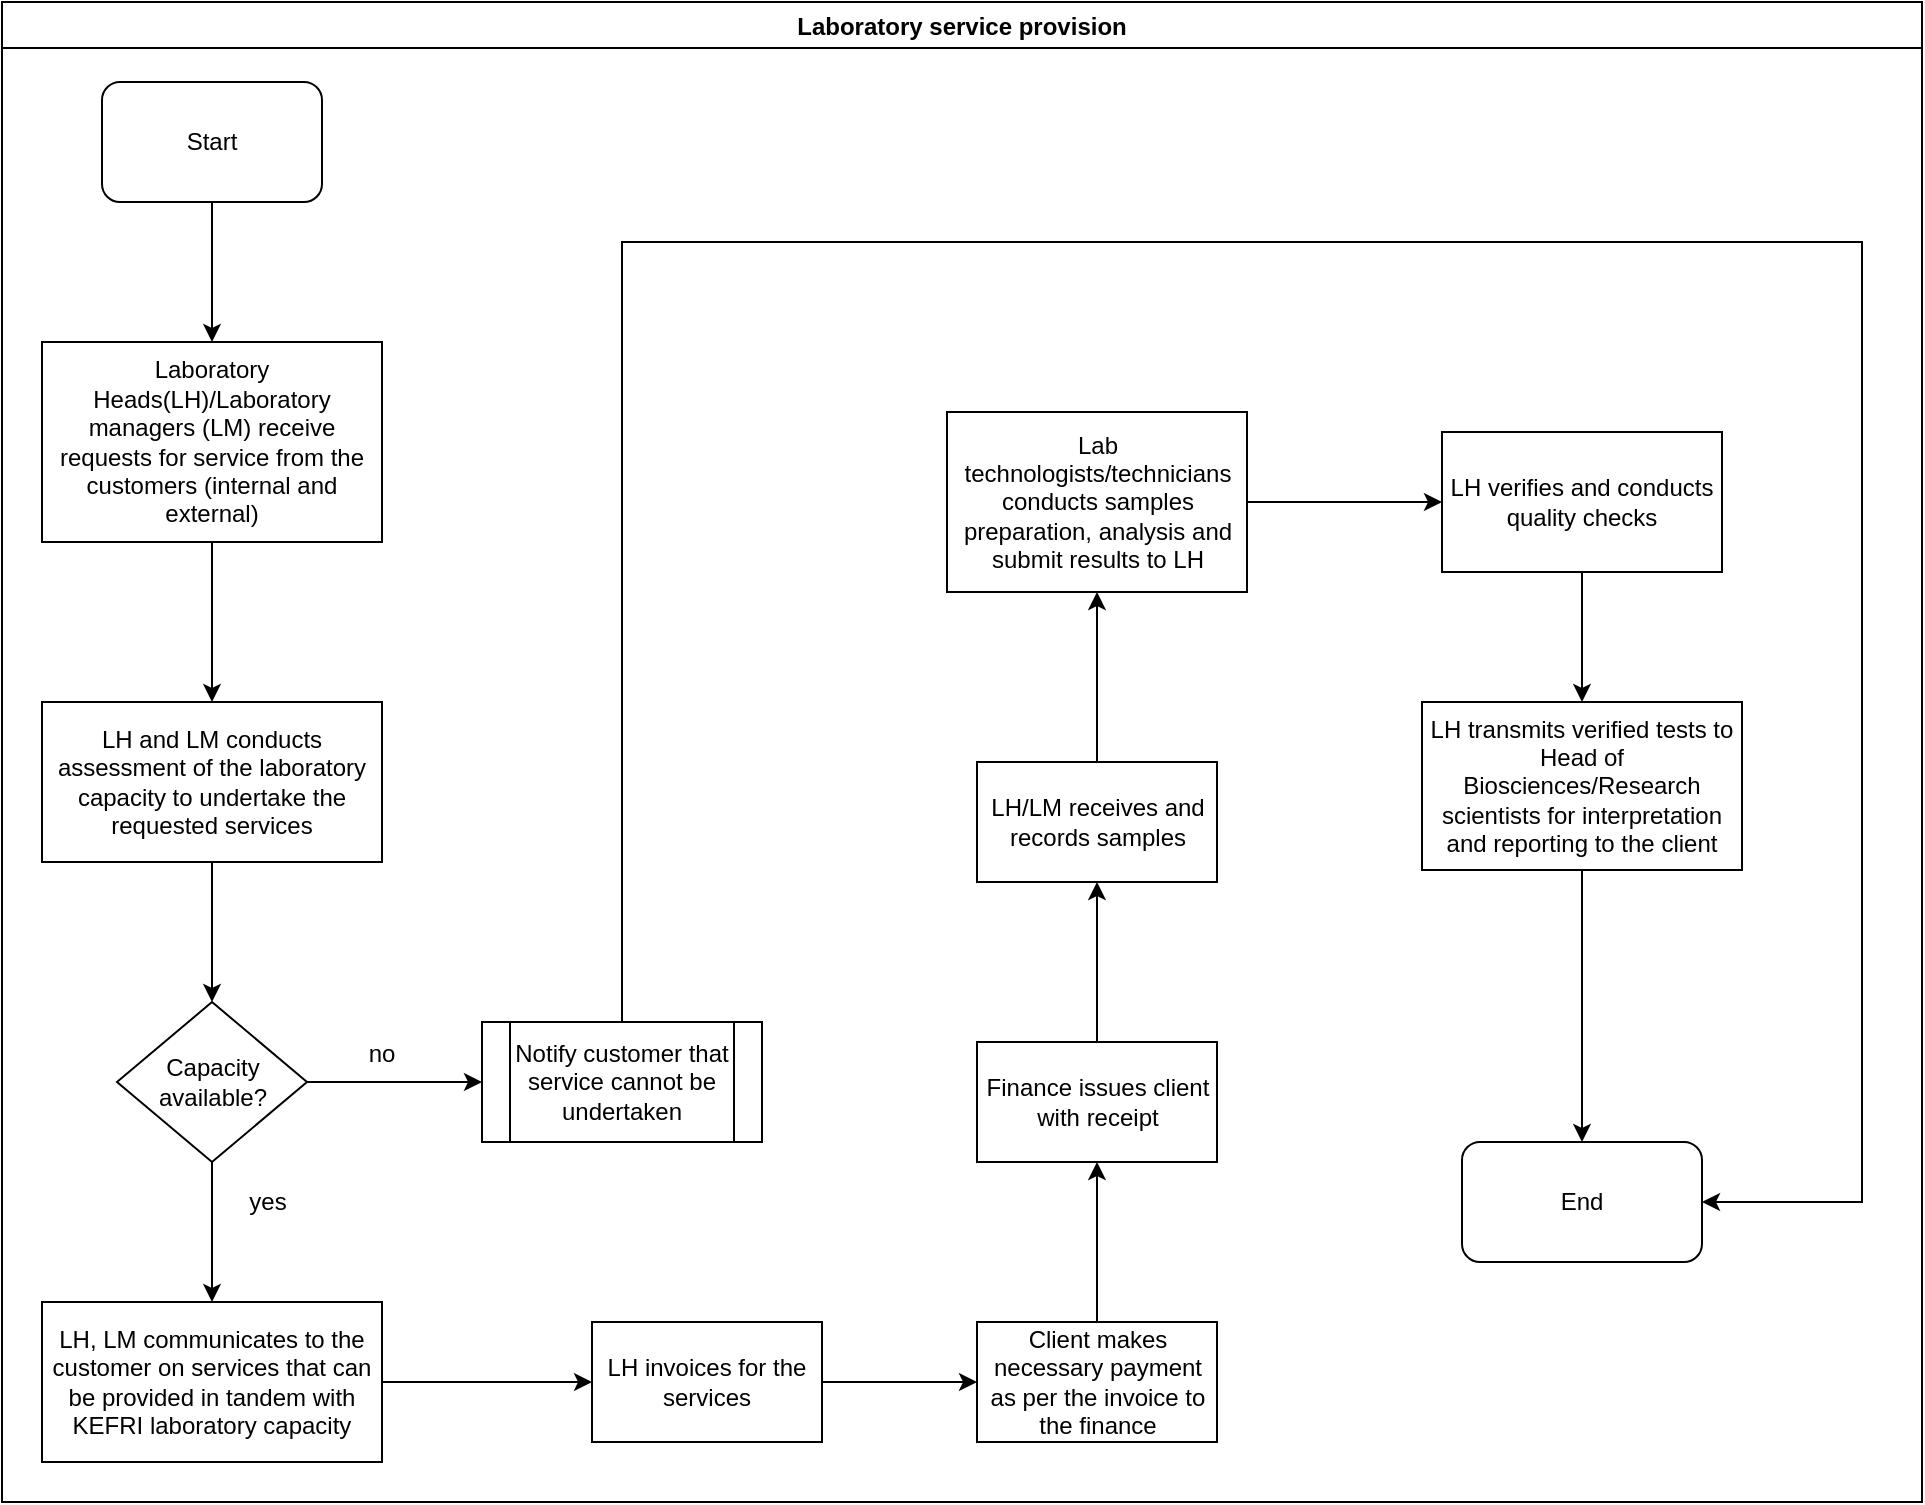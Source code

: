 <mxfile version="14.2.7" type="github">
  <diagram id="ZMjFlFDBcObQMVyW7c8Y" name="Page-1">
    <mxGraphModel dx="1038" dy="547" grid="1" gridSize="10" guides="1" tooltips="1" connect="1" arrows="1" fold="1" page="1" pageScale="1" pageWidth="1169" pageHeight="827" math="0" shadow="0">
      <root>
        <mxCell id="0" />
        <mxCell id="1" parent="0" />
        <mxCell id="whAv_r-oKJ33wHacgo0v-1" value="Laboratory service provision" style="swimlane;" vertex="1" parent="1">
          <mxGeometry x="10" y="10" width="960" height="750" as="geometry" />
        </mxCell>
        <mxCell id="whAv_r-oKJ33wHacgo0v-2" value="Start" style="rounded=1;whiteSpace=wrap;html=1;" vertex="1" parent="whAv_r-oKJ33wHacgo0v-1">
          <mxGeometry x="50" y="40" width="110" height="60" as="geometry" />
        </mxCell>
        <mxCell id="whAv_r-oKJ33wHacgo0v-5" value="Laboratory Heads(LH)/Laboratory managers (LM) receive requests for service from the customers (internal and external)" style="rounded=0;whiteSpace=wrap;html=1;" vertex="1" parent="whAv_r-oKJ33wHacgo0v-1">
          <mxGeometry x="20" y="170" width="170" height="100" as="geometry" />
        </mxCell>
        <mxCell id="whAv_r-oKJ33wHacgo0v-4" value="" style="edgeStyle=orthogonalEdgeStyle;rounded=0;orthogonalLoop=1;jettySize=auto;html=1;" edge="1" parent="whAv_r-oKJ33wHacgo0v-1" source="whAv_r-oKJ33wHacgo0v-2" target="whAv_r-oKJ33wHacgo0v-5">
          <mxGeometry relative="1" as="geometry">
            <mxPoint x="105" y="180" as="targetPoint" />
          </mxGeometry>
        </mxCell>
        <mxCell id="whAv_r-oKJ33wHacgo0v-6" value="LH and LM conducts assessment of the laboratory capacity to undertake the requested services" style="whiteSpace=wrap;html=1;rounded=0;" vertex="1" parent="whAv_r-oKJ33wHacgo0v-1">
          <mxGeometry x="20" y="350" width="170" height="80" as="geometry" />
        </mxCell>
        <mxCell id="whAv_r-oKJ33wHacgo0v-7" value="" style="edgeStyle=orthogonalEdgeStyle;rounded=0;orthogonalLoop=1;jettySize=auto;html=1;" edge="1" parent="whAv_r-oKJ33wHacgo0v-1" source="whAv_r-oKJ33wHacgo0v-5" target="whAv_r-oKJ33wHacgo0v-6">
          <mxGeometry relative="1" as="geometry" />
        </mxCell>
        <mxCell id="whAv_r-oKJ33wHacgo0v-8" value="&lt;div&gt;Capacity&lt;/div&gt;&lt;div&gt;available?&lt;br&gt;&lt;/div&gt;" style="rhombus;whiteSpace=wrap;html=1;rounded=0;" vertex="1" parent="whAv_r-oKJ33wHacgo0v-1">
          <mxGeometry x="57.5" y="500" width="95" height="80" as="geometry" />
        </mxCell>
        <mxCell id="whAv_r-oKJ33wHacgo0v-9" value="" style="edgeStyle=orthogonalEdgeStyle;rounded=0;orthogonalLoop=1;jettySize=auto;html=1;" edge="1" parent="whAv_r-oKJ33wHacgo0v-1" source="whAv_r-oKJ33wHacgo0v-6" target="whAv_r-oKJ33wHacgo0v-8">
          <mxGeometry relative="1" as="geometry" />
        </mxCell>
        <mxCell id="whAv_r-oKJ33wHacgo0v-12" value="yes" style="text;html=1;strokeColor=none;fillColor=none;align=center;verticalAlign=middle;whiteSpace=wrap;rounded=0;" vertex="1" parent="whAv_r-oKJ33wHacgo0v-1">
          <mxGeometry x="112.5" y="590" width="40" height="20" as="geometry" />
        </mxCell>
        <mxCell id="whAv_r-oKJ33wHacgo0v-15" value="Notify customer that service cannot be undertaken" style="shape=process;whiteSpace=wrap;html=1;backgroundOutline=1;" vertex="1" parent="whAv_r-oKJ33wHacgo0v-1">
          <mxGeometry x="240" y="510" width="140" height="60" as="geometry" />
        </mxCell>
        <mxCell id="whAv_r-oKJ33wHacgo0v-14" value="" style="edgeStyle=orthogonalEdgeStyle;rounded=0;orthogonalLoop=1;jettySize=auto;html=1;" edge="1" parent="whAv_r-oKJ33wHacgo0v-1" source="whAv_r-oKJ33wHacgo0v-8" target="whAv_r-oKJ33wHacgo0v-15">
          <mxGeometry relative="1" as="geometry">
            <mxPoint x="220" y="540" as="targetPoint" />
          </mxGeometry>
        </mxCell>
        <mxCell id="whAv_r-oKJ33wHacgo0v-24" value="Lab technologists/technicians conducts samples preparation, analysis and submit results to LH" style="whiteSpace=wrap;html=1;rounded=0;" vertex="1" parent="whAv_r-oKJ33wHacgo0v-1">
          <mxGeometry x="472.5" y="205" width="150" height="90" as="geometry" />
        </mxCell>
        <mxCell id="whAv_r-oKJ33wHacgo0v-26" value="LH verifies and conducts quality checks" style="whiteSpace=wrap;html=1;rounded=0;" vertex="1" parent="whAv_r-oKJ33wHacgo0v-1">
          <mxGeometry x="720" y="215" width="140" height="70" as="geometry" />
        </mxCell>
        <mxCell id="whAv_r-oKJ33wHacgo0v-27" value="" style="edgeStyle=orthogonalEdgeStyle;rounded=0;orthogonalLoop=1;jettySize=auto;html=1;" edge="1" parent="whAv_r-oKJ33wHacgo0v-1" source="whAv_r-oKJ33wHacgo0v-24" target="whAv_r-oKJ33wHacgo0v-26">
          <mxGeometry relative="1" as="geometry" />
        </mxCell>
        <mxCell id="whAv_r-oKJ33wHacgo0v-28" value="LH transmits verified tests to Head of Biosciences/Research scientists for interpretation and reporting to the client" style="whiteSpace=wrap;html=1;rounded=0;" vertex="1" parent="whAv_r-oKJ33wHacgo0v-1">
          <mxGeometry x="710" y="350" width="160" height="84" as="geometry" />
        </mxCell>
        <mxCell id="whAv_r-oKJ33wHacgo0v-29" value="" style="edgeStyle=orthogonalEdgeStyle;rounded=0;orthogonalLoop=1;jettySize=auto;html=1;" edge="1" parent="whAv_r-oKJ33wHacgo0v-1" source="whAv_r-oKJ33wHacgo0v-26" target="whAv_r-oKJ33wHacgo0v-28">
          <mxGeometry relative="1" as="geometry" />
        </mxCell>
        <mxCell id="whAv_r-oKJ33wHacgo0v-32" value="End" style="rounded=1;whiteSpace=wrap;html=1;" vertex="1" parent="whAv_r-oKJ33wHacgo0v-1">
          <mxGeometry x="730" y="570" width="120" height="60" as="geometry" />
        </mxCell>
        <mxCell id="whAv_r-oKJ33wHacgo0v-31" value="" style="edgeStyle=orthogonalEdgeStyle;rounded=0;orthogonalLoop=1;jettySize=auto;html=1;entryX=0.5;entryY=0;entryDx=0;entryDy=0;" edge="1" parent="whAv_r-oKJ33wHacgo0v-1" source="whAv_r-oKJ33wHacgo0v-28" target="whAv_r-oKJ33wHacgo0v-32">
          <mxGeometry relative="1" as="geometry">
            <mxPoint x="790" y="516" as="targetPoint" />
          </mxGeometry>
        </mxCell>
        <mxCell id="whAv_r-oKJ33wHacgo0v-33" value="no" style="text;html=1;strokeColor=none;fillColor=none;align=center;verticalAlign=middle;whiteSpace=wrap;rounded=0;" vertex="1" parent="whAv_r-oKJ33wHacgo0v-1">
          <mxGeometry x="170" y="516" width="40" height="20" as="geometry" />
        </mxCell>
        <mxCell id="whAv_r-oKJ33wHacgo0v-35" value="" style="edgeStyle=orthogonalEdgeStyle;rounded=0;orthogonalLoop=1;jettySize=auto;html=1;entryX=1;entryY=0.5;entryDx=0;entryDy=0;" edge="1" parent="whAv_r-oKJ33wHacgo0v-1" source="whAv_r-oKJ33wHacgo0v-15" target="whAv_r-oKJ33wHacgo0v-32">
          <mxGeometry relative="1" as="geometry">
            <mxPoint x="310" y="430" as="targetPoint" />
            <Array as="points">
              <mxPoint x="310" y="120" />
              <mxPoint x="930" y="120" />
              <mxPoint x="930" y="600" />
            </Array>
          </mxGeometry>
        </mxCell>
        <mxCell id="whAv_r-oKJ33wHacgo0v-17" value="" style="edgeStyle=orthogonalEdgeStyle;rounded=0;orthogonalLoop=1;jettySize=auto;html=1;" edge="1" parent="1" source="whAv_r-oKJ33wHacgo0v-10" target="whAv_r-oKJ33wHacgo0v-16">
          <mxGeometry relative="1" as="geometry" />
        </mxCell>
        <mxCell id="whAv_r-oKJ33wHacgo0v-10" value="LH, LM communicates to the customer on services that can be provided in tandem with KEFRI laboratory capacity" style="whiteSpace=wrap;html=1;rounded=0;" vertex="1" parent="1">
          <mxGeometry x="30" y="660" width="170" height="80" as="geometry" />
        </mxCell>
        <mxCell id="whAv_r-oKJ33wHacgo0v-11" value="" style="edgeStyle=orthogonalEdgeStyle;rounded=0;orthogonalLoop=1;jettySize=auto;html=1;" edge="1" parent="1" source="whAv_r-oKJ33wHacgo0v-8" target="whAv_r-oKJ33wHacgo0v-10">
          <mxGeometry relative="1" as="geometry" />
        </mxCell>
        <mxCell id="whAv_r-oKJ33wHacgo0v-19" value="" style="edgeStyle=orthogonalEdgeStyle;rounded=0;orthogonalLoop=1;jettySize=auto;html=1;" edge="1" parent="1" source="whAv_r-oKJ33wHacgo0v-16" target="whAv_r-oKJ33wHacgo0v-18">
          <mxGeometry relative="1" as="geometry" />
        </mxCell>
        <mxCell id="whAv_r-oKJ33wHacgo0v-16" value="LH invoices for the services" style="whiteSpace=wrap;html=1;rounded=0;" vertex="1" parent="1">
          <mxGeometry x="305" y="670" width="115" height="60" as="geometry" />
        </mxCell>
        <mxCell id="whAv_r-oKJ33wHacgo0v-21" value="" style="edgeStyle=orthogonalEdgeStyle;rounded=0;orthogonalLoop=1;jettySize=auto;html=1;" edge="1" parent="1" source="whAv_r-oKJ33wHacgo0v-18" target="whAv_r-oKJ33wHacgo0v-20">
          <mxGeometry relative="1" as="geometry" />
        </mxCell>
        <mxCell id="whAv_r-oKJ33wHacgo0v-18" value="Client makes necessary payment as per the invoice to the finance" style="whiteSpace=wrap;html=1;rounded=0;" vertex="1" parent="1">
          <mxGeometry x="497.5" y="670" width="120" height="60" as="geometry" />
        </mxCell>
        <mxCell id="whAv_r-oKJ33wHacgo0v-23" value="" style="edgeStyle=orthogonalEdgeStyle;rounded=0;orthogonalLoop=1;jettySize=auto;html=1;" edge="1" parent="1" source="whAv_r-oKJ33wHacgo0v-20" target="whAv_r-oKJ33wHacgo0v-22">
          <mxGeometry relative="1" as="geometry" />
        </mxCell>
        <mxCell id="whAv_r-oKJ33wHacgo0v-20" value="Finance issues client with receipt" style="whiteSpace=wrap;html=1;rounded=0;" vertex="1" parent="1">
          <mxGeometry x="497.5" y="530" width="120" height="60" as="geometry" />
        </mxCell>
        <mxCell id="whAv_r-oKJ33wHacgo0v-25" value="" style="edgeStyle=orthogonalEdgeStyle;rounded=0;orthogonalLoop=1;jettySize=auto;html=1;" edge="1" parent="1" source="whAv_r-oKJ33wHacgo0v-22" target="whAv_r-oKJ33wHacgo0v-24">
          <mxGeometry relative="1" as="geometry" />
        </mxCell>
        <mxCell id="whAv_r-oKJ33wHacgo0v-22" value="LH/LM receives and records samples" style="whiteSpace=wrap;html=1;rounded=0;" vertex="1" parent="1">
          <mxGeometry x="497.5" y="390" width="120" height="60" as="geometry" />
        </mxCell>
      </root>
    </mxGraphModel>
  </diagram>
</mxfile>
